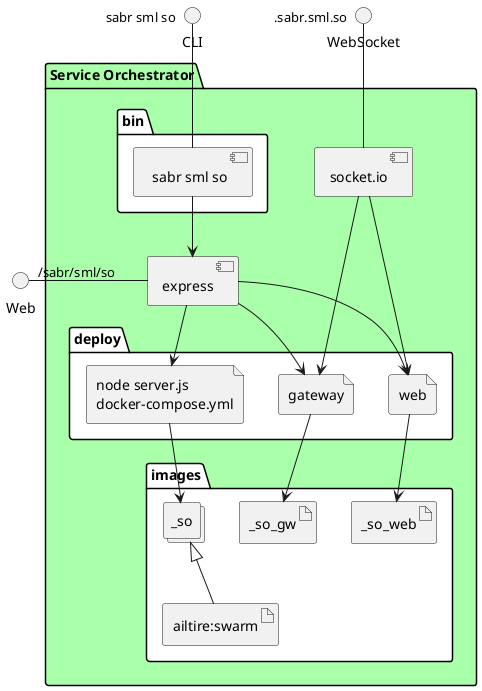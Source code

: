 @startuml
  interface CLI
  interface Web
  interface WebSocket
package "Service Orchestrator" #aaffaa {
  component express as REST
  component socket.io as socket
  folder bin #ffffff {
    component " sabr sml so" as binName
  }
  binName --> REST

  folder deploy #ffffff {
      file "node server.js\ndocker-compose.yml" as _so_container
      REST --> _so_container

  
    file "web" as web_container
    REST --> web_container
    socket ---> web_container
  
    file "gateway" as gateway_container
    REST --> gateway_container
    socket ---> gateway_container
  
  }
  folder images #ffffff {
    collections "_so" as _soimage
    artifact "ailtire:swarm" as ailtireswarm
    _soimage <|-- ailtireswarm
    _so_container --> _soimage

  
      artifact _so_web
      web_container --> _so_web
    
      artifact _so_gw
      gateway_container --> _so_gw
    
  }
}
CLI " sabr sml so" -- binName
Web "/sabr/sml/so" - REST
WebSocket ".sabr.sml.so" -- socket

@enduml
